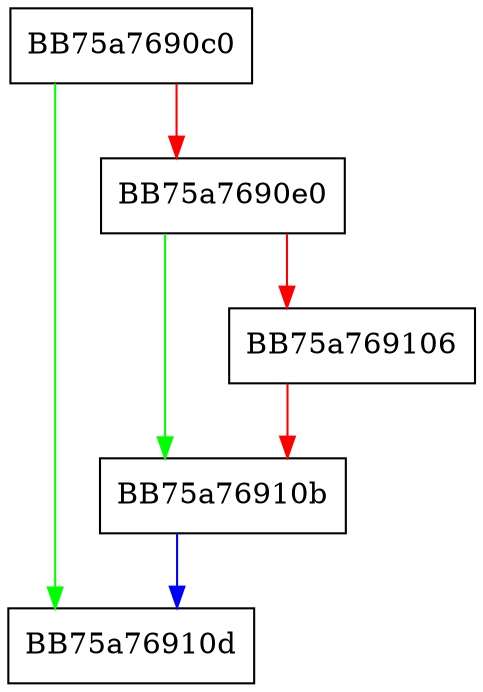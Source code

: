 digraph GetPEResourceIterator {
  node [shape="box"];
  graph [splines=ortho];
  BB75a7690c0 -> BB75a76910d [color="green"];
  BB75a7690c0 -> BB75a7690e0 [color="red"];
  BB75a7690e0 -> BB75a76910b [color="green"];
  BB75a7690e0 -> BB75a769106 [color="red"];
  BB75a769106 -> BB75a76910b [color="red"];
  BB75a76910b -> BB75a76910d [color="blue"];
}